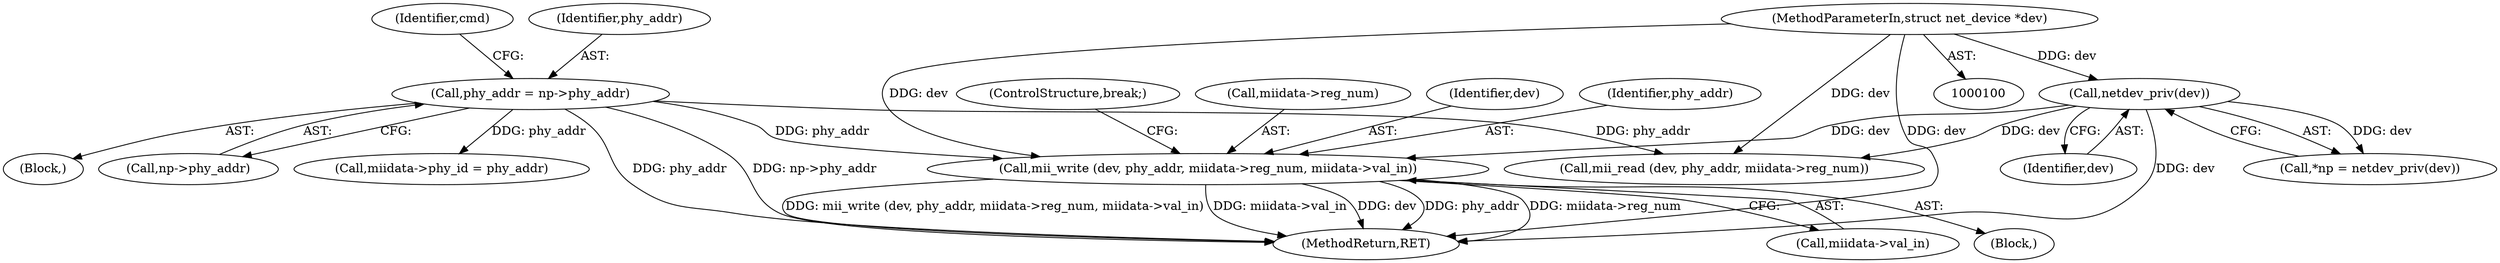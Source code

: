 digraph "0_linux_1bb57e940e1958e40d51f2078f50c3a96a9b2d75@API" {
"1000151" [label="(Call,mii_write (dev, phy_addr, miidata->reg_num, miidata->val_in))"];
"1000109" [label="(Call,netdev_priv(dev))"];
"1000101" [label="(MethodParameterIn,struct net_device *dev)"];
"1000116" [label="(Call,phy_addr = np->phy_addr)"];
"1000110" [label="(Identifier,dev)"];
"1000136" [label="(Call,mii_read (dev, phy_addr, miidata->reg_num))"];
"1000109" [label="(Call,netdev_priv(dev))"];
"1000157" [label="(Call,miidata->val_in)"];
"1000117" [label="(Identifier,phy_addr)"];
"1000125" [label="(Call,miidata->phy_id = phy_addr)"];
"1000104" [label="(Block,)"];
"1000153" [label="(Identifier,phy_addr)"];
"1000160" [label="(ControlStructure,break;)"];
"1000122" [label="(Identifier,cmd)"];
"1000101" [label="(MethodParameterIn,struct net_device *dev)"];
"1000151" [label="(Call,mii_write (dev, phy_addr, miidata->reg_num, miidata->val_in))"];
"1000167" [label="(MethodReturn,RET)"];
"1000116" [label="(Call,phy_addr = np->phy_addr)"];
"1000154" [label="(Call,miidata->reg_num)"];
"1000152" [label="(Identifier,dev)"];
"1000123" [label="(Block,)"];
"1000118" [label="(Call,np->phy_addr)"];
"1000107" [label="(Call,*np = netdev_priv(dev))"];
"1000151" -> "1000123"  [label="AST: "];
"1000151" -> "1000157"  [label="CFG: "];
"1000152" -> "1000151"  [label="AST: "];
"1000153" -> "1000151"  [label="AST: "];
"1000154" -> "1000151"  [label="AST: "];
"1000157" -> "1000151"  [label="AST: "];
"1000160" -> "1000151"  [label="CFG: "];
"1000151" -> "1000167"  [label="DDG: miidata->val_in"];
"1000151" -> "1000167"  [label="DDG: dev"];
"1000151" -> "1000167"  [label="DDG: phy_addr"];
"1000151" -> "1000167"  [label="DDG: miidata->reg_num"];
"1000151" -> "1000167"  [label="DDG: mii_write (dev, phy_addr, miidata->reg_num, miidata->val_in)"];
"1000109" -> "1000151"  [label="DDG: dev"];
"1000101" -> "1000151"  [label="DDG: dev"];
"1000116" -> "1000151"  [label="DDG: phy_addr"];
"1000109" -> "1000107"  [label="AST: "];
"1000109" -> "1000110"  [label="CFG: "];
"1000110" -> "1000109"  [label="AST: "];
"1000107" -> "1000109"  [label="CFG: "];
"1000109" -> "1000167"  [label="DDG: dev"];
"1000109" -> "1000107"  [label="DDG: dev"];
"1000101" -> "1000109"  [label="DDG: dev"];
"1000109" -> "1000136"  [label="DDG: dev"];
"1000101" -> "1000100"  [label="AST: "];
"1000101" -> "1000167"  [label="DDG: dev"];
"1000101" -> "1000136"  [label="DDG: dev"];
"1000116" -> "1000104"  [label="AST: "];
"1000116" -> "1000118"  [label="CFG: "];
"1000117" -> "1000116"  [label="AST: "];
"1000118" -> "1000116"  [label="AST: "];
"1000122" -> "1000116"  [label="CFG: "];
"1000116" -> "1000167"  [label="DDG: phy_addr"];
"1000116" -> "1000167"  [label="DDG: np->phy_addr"];
"1000116" -> "1000125"  [label="DDG: phy_addr"];
"1000116" -> "1000136"  [label="DDG: phy_addr"];
}
